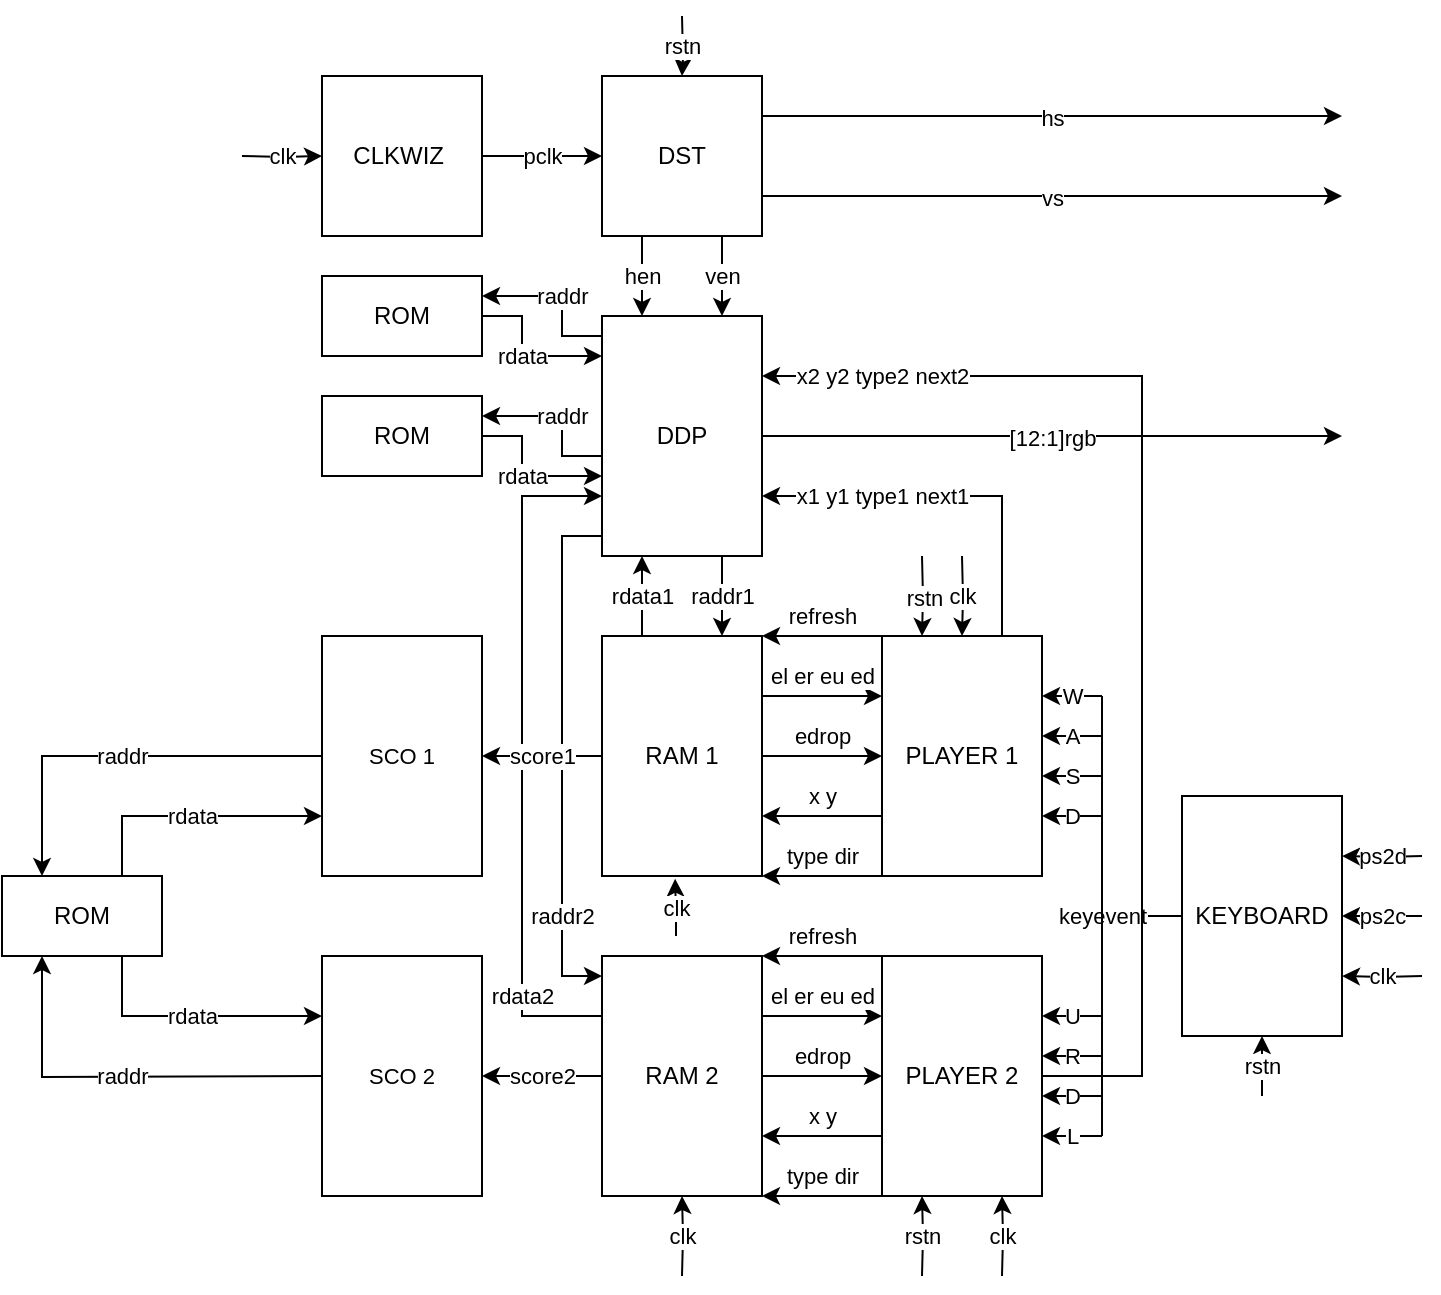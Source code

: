 <mxfile version="20.6.0" type="github">
  <diagram id="45gjmZU5WHnOV5znpadK" name="第 1 页">
    <mxGraphModel dx="1160" dy="487" grid="1" gridSize="10" guides="1" tooltips="1" connect="1" arrows="1" fold="1" page="0" pageScale="1" pageWidth="827" pageHeight="1169" math="0" shadow="0">
      <root>
        <mxCell id="0" />
        <mxCell id="1" parent="0" />
        <mxCell id="PTadkcQ9bA5JcgTdEHjo-22" value="rdata" style="edgeStyle=orthogonalEdgeStyle;rounded=0;orthogonalLoop=1;jettySize=auto;html=1;" edge="1" parent="1" source="PTadkcQ9bA5JcgTdEHjo-1" target="PTadkcQ9bA5JcgTdEHjo-2">
          <mxGeometry relative="1" as="geometry">
            <Array as="points">
              <mxPoint x="220" y="200" />
              <mxPoint x="220" y="220" />
            </Array>
          </mxGeometry>
        </mxCell>
        <mxCell id="PTadkcQ9bA5JcgTdEHjo-1" value="ROM" style="rounded=0;whiteSpace=wrap;html=1;" vertex="1" parent="1">
          <mxGeometry x="120" y="180" width="80" height="40" as="geometry" />
        </mxCell>
        <mxCell id="PTadkcQ9bA5JcgTdEHjo-15" value="[12:1]rgb" style="edgeStyle=orthogonalEdgeStyle;rounded=0;orthogonalLoop=1;jettySize=auto;html=1;exitX=1;exitY=0.5;exitDx=0;exitDy=0;" edge="1" parent="1" source="PTadkcQ9bA5JcgTdEHjo-2">
          <mxGeometry relative="1" as="geometry">
            <mxPoint x="630" y="260" as="targetPoint" />
          </mxGeometry>
        </mxCell>
        <mxCell id="PTadkcQ9bA5JcgTdEHjo-18" value="raddr2" style="edgeStyle=orthogonalEdgeStyle;rounded=0;orthogonalLoop=1;jettySize=auto;html=1;exitX=0;exitY=1;exitDx=0;exitDy=0;" edge="1" parent="1" source="PTadkcQ9bA5JcgTdEHjo-2" target="PTadkcQ9bA5JcgTdEHjo-46">
          <mxGeometry x="0.629" relative="1" as="geometry">
            <Array as="points">
              <mxPoint x="260" y="310" />
              <mxPoint x="240" y="310" />
              <mxPoint x="240" y="530" />
            </Array>
            <mxPoint as="offset" />
          </mxGeometry>
        </mxCell>
        <mxCell id="PTadkcQ9bA5JcgTdEHjo-19" value="raddr1" style="edgeStyle=orthogonalEdgeStyle;rounded=0;orthogonalLoop=1;jettySize=auto;html=1;entryX=0.75;entryY=0;entryDx=0;entryDy=0;" edge="1" parent="1" source="PTadkcQ9bA5JcgTdEHjo-2" target="PTadkcQ9bA5JcgTdEHjo-45">
          <mxGeometry relative="1" as="geometry">
            <mxPoint x="500" y="250" as="sourcePoint" />
            <Array as="points">
              <mxPoint x="320" y="330" />
              <mxPoint x="320" y="330" />
            </Array>
            <mxPoint as="offset" />
          </mxGeometry>
        </mxCell>
        <mxCell id="PTadkcQ9bA5JcgTdEHjo-21" value="raddr" style="edgeStyle=orthogonalEdgeStyle;rounded=0;orthogonalLoop=1;jettySize=auto;html=1;" edge="1" parent="1" source="PTadkcQ9bA5JcgTdEHjo-2" target="PTadkcQ9bA5JcgTdEHjo-1">
          <mxGeometry relative="1" as="geometry">
            <Array as="points">
              <mxPoint x="240" y="210" />
              <mxPoint x="240" y="190" />
            </Array>
          </mxGeometry>
        </mxCell>
        <mxCell id="PTadkcQ9bA5JcgTdEHjo-2" value="DDP" style="rounded=0;whiteSpace=wrap;html=1;" vertex="1" parent="1">
          <mxGeometry x="260" y="200" width="80" height="120" as="geometry" />
        </mxCell>
        <mxCell id="PTadkcQ9bA5JcgTdEHjo-16" value="rdata1" style="edgeStyle=orthogonalEdgeStyle;rounded=0;orthogonalLoop=1;jettySize=auto;html=1;" edge="1" parent="1" source="PTadkcQ9bA5JcgTdEHjo-45" target="PTadkcQ9bA5JcgTdEHjo-2">
          <mxGeometry relative="1" as="geometry">
            <Array as="points">
              <mxPoint x="280" y="340" />
              <mxPoint x="280" y="340" />
            </Array>
            <mxPoint as="offset" />
          </mxGeometry>
        </mxCell>
        <mxCell id="PTadkcQ9bA5JcgTdEHjo-17" value="rdata2" style="edgeStyle=orthogonalEdgeStyle;rounded=0;orthogonalLoop=1;jettySize=auto;html=1;entryX=0;entryY=0.75;entryDx=0;entryDy=0;" edge="1" parent="1" source="PTadkcQ9bA5JcgTdEHjo-46" target="PTadkcQ9bA5JcgTdEHjo-2">
          <mxGeometry x="-0.706" relative="1" as="geometry">
            <mxPoint x="420" y="320" as="targetPoint" />
            <Array as="points">
              <mxPoint x="220" y="550" />
              <mxPoint x="220" y="290" />
            </Array>
            <mxPoint as="offset" />
          </mxGeometry>
        </mxCell>
        <mxCell id="PTadkcQ9bA5JcgTdEHjo-29" value="A" style="edgeStyle=orthogonalEdgeStyle;rounded=0;orthogonalLoop=1;jettySize=auto;html=1;" edge="1" parent="1" target="PTadkcQ9bA5JcgTdEHjo-4">
          <mxGeometry relative="1" as="geometry">
            <mxPoint x="600" y="420" as="targetPoint" />
            <mxPoint x="510" y="410" as="sourcePoint" />
            <Array as="points">
              <mxPoint x="500" y="410" />
              <mxPoint x="500" y="410" />
            </Array>
          </mxGeometry>
        </mxCell>
        <mxCell id="PTadkcQ9bA5JcgTdEHjo-52" value="x y" style="edgeStyle=orthogonalEdgeStyle;rounded=0;orthogonalLoop=1;jettySize=auto;html=1;exitX=0;exitY=0.75;exitDx=0;exitDy=0;entryX=1;entryY=0.75;entryDx=0;entryDy=0;" edge="1" parent="1" source="PTadkcQ9bA5JcgTdEHjo-4" target="PTadkcQ9bA5JcgTdEHjo-45">
          <mxGeometry y="-10" relative="1" as="geometry">
            <mxPoint as="offset" />
          </mxGeometry>
        </mxCell>
        <mxCell id="PTadkcQ9bA5JcgTdEHjo-54" value="type dir" style="edgeStyle=orthogonalEdgeStyle;rounded=0;orthogonalLoop=1;jettySize=auto;html=1;exitX=0;exitY=1;exitDx=0;exitDy=0;entryX=1;entryY=1;entryDx=0;entryDy=0;" edge="1" parent="1" source="PTadkcQ9bA5JcgTdEHjo-4" target="PTadkcQ9bA5JcgTdEHjo-45">
          <mxGeometry y="-10" relative="1" as="geometry">
            <Array as="points">
              <mxPoint x="370" y="480" />
              <mxPoint x="370" y="480" />
            </Array>
            <mxPoint as="offset" />
          </mxGeometry>
        </mxCell>
        <mxCell id="PTadkcQ9bA5JcgTdEHjo-57" value="refresh" style="edgeStyle=orthogonalEdgeStyle;rounded=0;orthogonalLoop=1;jettySize=auto;html=1;exitX=0;exitY=0;exitDx=0;exitDy=0;entryX=1;entryY=0;entryDx=0;entryDy=0;" edge="1" parent="1" source="PTadkcQ9bA5JcgTdEHjo-4" target="PTadkcQ9bA5JcgTdEHjo-45">
          <mxGeometry y="-10" relative="1" as="geometry">
            <Array as="points">
              <mxPoint x="370" y="360" />
              <mxPoint x="370" y="360" />
            </Array>
            <mxPoint as="offset" />
          </mxGeometry>
        </mxCell>
        <mxCell id="PTadkcQ9bA5JcgTdEHjo-66" value="x1 y1 type1 next1" style="edgeStyle=orthogonalEdgeStyle;rounded=0;orthogonalLoop=1;jettySize=auto;html=1;entryX=1;entryY=0.75;entryDx=0;entryDy=0;" edge="1" parent="1" source="PTadkcQ9bA5JcgTdEHjo-4" target="PTadkcQ9bA5JcgTdEHjo-2">
          <mxGeometry x="0.368" relative="1" as="geometry">
            <Array as="points">
              <mxPoint x="460" y="290" />
            </Array>
            <mxPoint as="offset" />
          </mxGeometry>
        </mxCell>
        <mxCell id="PTadkcQ9bA5JcgTdEHjo-4" value="PLAYER 1" style="rounded=0;whiteSpace=wrap;html=1;" vertex="1" parent="1">
          <mxGeometry x="400" y="360" width="80" height="120" as="geometry" />
        </mxCell>
        <mxCell id="PTadkcQ9bA5JcgTdEHjo-24" value="clk" style="edgeStyle=orthogonalEdgeStyle;rounded=0;orthogonalLoop=1;jettySize=auto;html=1;entryX=1;entryY=0.75;entryDx=0;entryDy=0;" edge="1" parent="1" target="PTadkcQ9bA5JcgTdEHjo-5">
          <mxGeometry relative="1" as="geometry">
            <mxPoint x="700" y="400.143" as="targetPoint" />
            <mxPoint x="670" y="530" as="sourcePoint" />
          </mxGeometry>
        </mxCell>
        <mxCell id="PTadkcQ9bA5JcgTdEHjo-27" value="ps2d" style="edgeStyle=orthogonalEdgeStyle;rounded=0;orthogonalLoop=1;jettySize=auto;html=1;entryX=1;entryY=0.25;entryDx=0;entryDy=0;" edge="1" parent="1" target="PTadkcQ9bA5JcgTdEHjo-5">
          <mxGeometry relative="1" as="geometry">
            <mxPoint x="650" y="440" as="targetPoint" />
            <mxPoint x="670" y="470" as="sourcePoint" />
            <Array as="points" />
          </mxGeometry>
        </mxCell>
        <mxCell id="PTadkcQ9bA5JcgTdEHjo-28" value="keyevent" style="edgeStyle=orthogonalEdgeStyle;rounded=0;orthogonalLoop=1;jettySize=auto;html=1;exitX=0;exitY=0.5;exitDx=0;exitDy=0;" edge="1" parent="1" source="PTadkcQ9bA5JcgTdEHjo-5">
          <mxGeometry x="1" y="-30" relative="1" as="geometry">
            <mxPoint x="510" y="500" as="targetPoint" />
            <Array as="points">
              <mxPoint x="510" y="500" />
            </Array>
            <mxPoint as="offset" />
          </mxGeometry>
        </mxCell>
        <mxCell id="PTadkcQ9bA5JcgTdEHjo-5" value="KEYBOARD" style="rounded=0;whiteSpace=wrap;html=1;" vertex="1" parent="1">
          <mxGeometry x="550" y="440" width="80" height="120" as="geometry" />
        </mxCell>
        <mxCell id="PTadkcQ9bA5JcgTdEHjo-7" value="hen" style="edgeStyle=orthogonalEdgeStyle;rounded=0;orthogonalLoop=1;jettySize=auto;html=1;exitX=0.25;exitY=1;exitDx=0;exitDy=0;entryX=0.25;entryY=0;entryDx=0;entryDy=0;" edge="1" parent="1" source="PTadkcQ9bA5JcgTdEHjo-6" target="PTadkcQ9bA5JcgTdEHjo-2">
          <mxGeometry relative="1" as="geometry" />
        </mxCell>
        <mxCell id="PTadkcQ9bA5JcgTdEHjo-8" value="ven" style="edgeStyle=orthogonalEdgeStyle;rounded=0;orthogonalLoop=1;jettySize=auto;html=1;exitX=0.75;exitY=1;exitDx=0;exitDy=0;entryX=0.75;entryY=0;entryDx=0;entryDy=0;" edge="1" parent="1" source="PTadkcQ9bA5JcgTdEHjo-6" target="PTadkcQ9bA5JcgTdEHjo-2">
          <mxGeometry relative="1" as="geometry" />
        </mxCell>
        <mxCell id="PTadkcQ9bA5JcgTdEHjo-9" value="hs" style="edgeStyle=orthogonalEdgeStyle;rounded=0;orthogonalLoop=1;jettySize=auto;html=1;exitX=1;exitY=0.25;exitDx=0;exitDy=0;" edge="1" parent="1" source="PTadkcQ9bA5JcgTdEHjo-6">
          <mxGeometry relative="1" as="geometry">
            <mxPoint x="630" y="100" as="targetPoint" />
          </mxGeometry>
        </mxCell>
        <mxCell id="PTadkcQ9bA5JcgTdEHjo-10" value="vs" style="edgeStyle=orthogonalEdgeStyle;rounded=0;orthogonalLoop=1;jettySize=auto;html=1;exitX=1;exitY=0.75;exitDx=0;exitDy=0;" edge="1" parent="1" source="PTadkcQ9bA5JcgTdEHjo-6">
          <mxGeometry relative="1" as="geometry">
            <mxPoint x="630" y="140" as="targetPoint" />
          </mxGeometry>
        </mxCell>
        <mxCell id="PTadkcQ9bA5JcgTdEHjo-11" value="pclk" style="edgeStyle=orthogonalEdgeStyle;rounded=0;orthogonalLoop=1;jettySize=auto;html=1;" edge="1" parent="1" source="PTadkcQ9bA5JcgTdEHjo-38" target="PTadkcQ9bA5JcgTdEHjo-6">
          <mxGeometry relative="1" as="geometry">
            <mxPoint x="220" y="100.19" as="targetPoint" />
            <mxPoint x="220" y="100" as="sourcePoint" />
          </mxGeometry>
        </mxCell>
        <mxCell id="PTadkcQ9bA5JcgTdEHjo-6" value="DST" style="rounded=0;whiteSpace=wrap;html=1;" vertex="1" parent="1">
          <mxGeometry x="260" y="80" width="80" height="80" as="geometry" />
        </mxCell>
        <mxCell id="PTadkcQ9bA5JcgTdEHjo-14" value="rstn" style="edgeStyle=orthogonalEdgeStyle;rounded=0;orthogonalLoop=1;jettySize=auto;html=1;" edge="1" parent="1" target="PTadkcQ9bA5JcgTdEHjo-6">
          <mxGeometry relative="1" as="geometry">
            <mxPoint x="380" y="180" as="targetPoint" />
            <mxPoint x="300" y="50" as="sourcePoint" />
          </mxGeometry>
        </mxCell>
        <mxCell id="PTadkcQ9bA5JcgTdEHjo-25" value="rstn" style="edgeStyle=orthogonalEdgeStyle;rounded=0;orthogonalLoop=1;jettySize=auto;html=1;entryX=0.5;entryY=1;entryDx=0;entryDy=0;" edge="1" parent="1" target="PTadkcQ9bA5JcgTdEHjo-5">
          <mxGeometry relative="1" as="geometry">
            <mxPoint x="590" y="590" as="sourcePoint" />
            <Array as="points">
              <mxPoint x="590" y="580" />
              <mxPoint x="590" y="580" />
            </Array>
          </mxGeometry>
        </mxCell>
        <mxCell id="PTadkcQ9bA5JcgTdEHjo-26" value="ps2c" style="edgeStyle=orthogonalEdgeStyle;rounded=0;orthogonalLoop=1;jettySize=auto;html=1;entryX=1;entryY=0.5;entryDx=0;entryDy=0;" edge="1" parent="1" target="PTadkcQ9bA5JcgTdEHjo-5">
          <mxGeometry relative="1" as="geometry">
            <mxPoint x="670" y="500" as="sourcePoint" />
            <Array as="points">
              <mxPoint x="650" y="500" />
              <mxPoint x="650" y="500" />
            </Array>
          </mxGeometry>
        </mxCell>
        <mxCell id="PTadkcQ9bA5JcgTdEHjo-30" value="S" style="edgeStyle=orthogonalEdgeStyle;rounded=0;orthogonalLoop=1;jettySize=auto;html=1;" edge="1" parent="1" target="PTadkcQ9bA5JcgTdEHjo-4">
          <mxGeometry relative="1" as="geometry">
            <mxPoint x="480" y="390" as="targetPoint" />
            <mxPoint x="510" y="430" as="sourcePoint" />
            <Array as="points">
              <mxPoint x="500" y="430" />
              <mxPoint x="500" y="430" />
            </Array>
          </mxGeometry>
        </mxCell>
        <mxCell id="PTadkcQ9bA5JcgTdEHjo-31" value="D" style="edgeStyle=orthogonalEdgeStyle;rounded=0;orthogonalLoop=1;jettySize=auto;html=1;" edge="1" parent="1" target="PTadkcQ9bA5JcgTdEHjo-4">
          <mxGeometry relative="1" as="geometry">
            <mxPoint x="480" y="390" as="targetPoint" />
            <mxPoint x="510" y="450" as="sourcePoint" />
            <Array as="points">
              <mxPoint x="500" y="450" />
              <mxPoint x="500" y="450" />
            </Array>
          </mxGeometry>
        </mxCell>
        <mxCell id="PTadkcQ9bA5JcgTdEHjo-33" value="U" style="edgeStyle=orthogonalEdgeStyle;rounded=0;orthogonalLoop=1;jettySize=auto;html=1;" edge="1" parent="1">
          <mxGeometry relative="1" as="geometry">
            <mxPoint x="480" y="550.0" as="targetPoint" />
            <mxPoint x="510" y="550" as="sourcePoint" />
            <Array as="points">
              <mxPoint x="500" y="550" />
              <mxPoint x="500" y="550" />
            </Array>
          </mxGeometry>
        </mxCell>
        <mxCell id="PTadkcQ9bA5JcgTdEHjo-34" value="L" style="edgeStyle=orthogonalEdgeStyle;rounded=0;orthogonalLoop=1;jettySize=auto;html=1;" edge="1" parent="1">
          <mxGeometry relative="1" as="geometry">
            <mxPoint x="480" y="610" as="targetPoint" />
            <mxPoint x="510" y="610" as="sourcePoint" />
            <Array as="points">
              <mxPoint x="500" y="610" />
              <mxPoint x="500" y="610" />
            </Array>
          </mxGeometry>
        </mxCell>
        <mxCell id="PTadkcQ9bA5JcgTdEHjo-35" value="D" style="edgeStyle=orthogonalEdgeStyle;rounded=0;orthogonalLoop=1;jettySize=auto;html=1;" edge="1" parent="1">
          <mxGeometry relative="1" as="geometry">
            <mxPoint x="480" y="590" as="targetPoint" />
            <mxPoint x="510" y="590" as="sourcePoint" />
            <Array as="points">
              <mxPoint x="500" y="590" />
              <mxPoint x="500" y="590" />
            </Array>
          </mxGeometry>
        </mxCell>
        <mxCell id="PTadkcQ9bA5JcgTdEHjo-36" value="W" style="edgeStyle=orthogonalEdgeStyle;rounded=0;orthogonalLoop=1;jettySize=auto;html=1;" edge="1" parent="1" target="PTadkcQ9bA5JcgTdEHjo-4">
          <mxGeometry relative="1" as="geometry">
            <mxPoint x="480" y="390" as="targetPoint" />
            <mxPoint x="510" y="390" as="sourcePoint" />
            <Array as="points">
              <mxPoint x="490" y="390" />
              <mxPoint x="490" y="390" />
            </Array>
          </mxGeometry>
        </mxCell>
        <mxCell id="PTadkcQ9bA5JcgTdEHjo-37" value="R" style="edgeStyle=orthogonalEdgeStyle;rounded=0;orthogonalLoop=1;jettySize=auto;html=1;" edge="1" parent="1">
          <mxGeometry relative="1" as="geometry">
            <mxPoint x="480" y="570" as="targetPoint" />
            <mxPoint x="510" y="570" as="sourcePoint" />
            <Array as="points">
              <mxPoint x="500" y="570" />
              <mxPoint x="500" y="570" />
            </Array>
          </mxGeometry>
        </mxCell>
        <mxCell id="PTadkcQ9bA5JcgTdEHjo-38" value="CLKWIZ&amp;nbsp;" style="rounded=0;whiteSpace=wrap;html=1;" vertex="1" parent="1">
          <mxGeometry x="120" y="80" width="80" height="80" as="geometry" />
        </mxCell>
        <mxCell id="PTadkcQ9bA5JcgTdEHjo-42" value="clk" style="edgeStyle=orthogonalEdgeStyle;rounded=0;orthogonalLoop=1;jettySize=auto;html=1;" edge="1" parent="1" target="PTadkcQ9bA5JcgTdEHjo-38">
          <mxGeometry relative="1" as="geometry">
            <mxPoint x="80" y="120" as="sourcePoint" />
          </mxGeometry>
        </mxCell>
        <mxCell id="PTadkcQ9bA5JcgTdEHjo-53" value="x y" style="edgeStyle=orthogonalEdgeStyle;rounded=0;orthogonalLoop=1;jettySize=auto;html=1;exitX=0;exitY=0.75;exitDx=0;exitDy=0;entryX=1;entryY=0.75;entryDx=0;entryDy=0;" edge="1" parent="1" source="PTadkcQ9bA5JcgTdEHjo-43" target="PTadkcQ9bA5JcgTdEHjo-46">
          <mxGeometry y="-10" relative="1" as="geometry">
            <mxPoint as="offset" />
          </mxGeometry>
        </mxCell>
        <mxCell id="PTadkcQ9bA5JcgTdEHjo-58" value="refresh" style="edgeStyle=orthogonalEdgeStyle;rounded=0;orthogonalLoop=1;jettySize=auto;html=1;" edge="1" parent="1" source="PTadkcQ9bA5JcgTdEHjo-43" target="PTadkcQ9bA5JcgTdEHjo-46">
          <mxGeometry y="-10" relative="1" as="geometry">
            <Array as="points">
              <mxPoint x="370" y="520" />
              <mxPoint x="370" y="520" />
            </Array>
            <mxPoint as="offset" />
          </mxGeometry>
        </mxCell>
        <mxCell id="PTadkcQ9bA5JcgTdEHjo-67" value="x2 y2 type2 next2" style="edgeStyle=orthogonalEdgeStyle;rounded=0;orthogonalLoop=1;jettySize=auto;html=1;entryX=1;entryY=0.25;entryDx=0;entryDy=0;" edge="1" parent="1" source="PTadkcQ9bA5JcgTdEHjo-43" target="PTadkcQ9bA5JcgTdEHjo-2">
          <mxGeometry x="0.797" relative="1" as="geometry">
            <Array as="points">
              <mxPoint x="530" y="580" />
              <mxPoint x="530" y="230" />
            </Array>
            <mxPoint as="offset" />
          </mxGeometry>
        </mxCell>
        <mxCell id="PTadkcQ9bA5JcgTdEHjo-43" value="PLAYER 2" style="rounded=0;whiteSpace=wrap;html=1;" vertex="1" parent="1">
          <mxGeometry x="400" y="520" width="80" height="120" as="geometry" />
        </mxCell>
        <mxCell id="PTadkcQ9bA5JcgTdEHjo-44" value="" style="endArrow=none;html=1;rounded=0;" edge="1" parent="1">
          <mxGeometry width="50" height="50" relative="1" as="geometry">
            <mxPoint x="510" y="610" as="sourcePoint" />
            <mxPoint x="510" y="390" as="targetPoint" />
          </mxGeometry>
        </mxCell>
        <mxCell id="PTadkcQ9bA5JcgTdEHjo-47" value="el er eu ed" style="edgeStyle=orthogonalEdgeStyle;rounded=0;orthogonalLoop=1;jettySize=auto;html=1;exitX=1;exitY=0.25;exitDx=0;exitDy=0;entryX=0;entryY=0.25;entryDx=0;entryDy=0;" edge="1" parent="1" source="PTadkcQ9bA5JcgTdEHjo-45" target="PTadkcQ9bA5JcgTdEHjo-4">
          <mxGeometry y="10" relative="1" as="geometry">
            <mxPoint as="offset" />
          </mxGeometry>
        </mxCell>
        <mxCell id="PTadkcQ9bA5JcgTdEHjo-49" value="edrop" style="edgeStyle=orthogonalEdgeStyle;rounded=0;orthogonalLoop=1;jettySize=auto;html=1;exitX=1;exitY=0.5;exitDx=0;exitDy=0;entryX=0;entryY=0.5;entryDx=0;entryDy=0;" edge="1" parent="1" source="PTadkcQ9bA5JcgTdEHjo-45" target="PTadkcQ9bA5JcgTdEHjo-4">
          <mxGeometry y="10" relative="1" as="geometry">
            <mxPoint as="offset" />
          </mxGeometry>
        </mxCell>
        <mxCell id="PTadkcQ9bA5JcgTdEHjo-73" value="score1" style="edgeStyle=orthogonalEdgeStyle;shape=connector;rounded=0;orthogonalLoop=1;jettySize=auto;html=1;exitX=0;exitY=0.5;exitDx=0;exitDy=0;labelBackgroundColor=default;strokeColor=default;fontFamily=Helvetica;fontSize=11;fontColor=default;endArrow=classic;" edge="1" parent="1" source="PTadkcQ9bA5JcgTdEHjo-45">
          <mxGeometry relative="1" as="geometry">
            <mxPoint x="200" y="420" as="targetPoint" />
          </mxGeometry>
        </mxCell>
        <mxCell id="PTadkcQ9bA5JcgTdEHjo-45" value="RAM 1" style="rounded=0;whiteSpace=wrap;html=1;" vertex="1" parent="1">
          <mxGeometry x="260" y="360" width="80" height="120" as="geometry" />
        </mxCell>
        <mxCell id="PTadkcQ9bA5JcgTdEHjo-74" value="score2" style="edgeStyle=orthogonalEdgeStyle;shape=connector;rounded=0;orthogonalLoop=1;jettySize=auto;html=1;exitX=0;exitY=0.5;exitDx=0;exitDy=0;labelBackgroundColor=default;strokeColor=default;fontFamily=Helvetica;fontSize=11;fontColor=default;endArrow=classic;" edge="1" parent="1" source="PTadkcQ9bA5JcgTdEHjo-46">
          <mxGeometry relative="1" as="geometry">
            <mxPoint x="200" y="580" as="targetPoint" />
          </mxGeometry>
        </mxCell>
        <mxCell id="PTadkcQ9bA5JcgTdEHjo-46" value="RAM 2" style="rounded=0;whiteSpace=wrap;html=1;" vertex="1" parent="1">
          <mxGeometry x="260" y="520" width="80" height="120" as="geometry" />
        </mxCell>
        <mxCell id="PTadkcQ9bA5JcgTdEHjo-50" value="el er eu ed" style="edgeStyle=orthogonalEdgeStyle;rounded=0;orthogonalLoop=1;jettySize=auto;html=1;" edge="1" parent="1" source="PTadkcQ9bA5JcgTdEHjo-46" target="PTadkcQ9bA5JcgTdEHjo-43">
          <mxGeometry y="10" relative="1" as="geometry">
            <mxPoint x="340" y="390" as="sourcePoint" />
            <mxPoint x="400" y="390" as="targetPoint" />
            <Array as="points">
              <mxPoint x="370" y="550" />
              <mxPoint x="370" y="550" />
            </Array>
            <mxPoint as="offset" />
          </mxGeometry>
        </mxCell>
        <mxCell id="PTadkcQ9bA5JcgTdEHjo-51" value="edrop" style="edgeStyle=orthogonalEdgeStyle;rounded=0;orthogonalLoop=1;jettySize=auto;html=1;" edge="1" parent="1" source="PTadkcQ9bA5JcgTdEHjo-46" target="PTadkcQ9bA5JcgTdEHjo-43">
          <mxGeometry y="10" relative="1" as="geometry">
            <mxPoint x="340" y="579.71" as="sourcePoint" />
            <mxPoint x="400" y="579.71" as="targetPoint" />
            <mxPoint as="offset" />
          </mxGeometry>
        </mxCell>
        <mxCell id="PTadkcQ9bA5JcgTdEHjo-55" value="type dir" style="edgeStyle=orthogonalEdgeStyle;rounded=0;orthogonalLoop=1;jettySize=auto;html=1;exitX=0;exitY=1;exitDx=0;exitDy=0;" edge="1" parent="1" source="PTadkcQ9bA5JcgTdEHjo-43">
          <mxGeometry y="-10" relative="1" as="geometry">
            <mxPoint x="400" y="480" as="sourcePoint" />
            <mxPoint x="340" y="640" as="targetPoint" />
            <Array as="points">
              <mxPoint x="390" y="640" />
              <mxPoint x="390" y="640" />
            </Array>
            <mxPoint as="offset" />
          </mxGeometry>
        </mxCell>
        <mxCell id="PTadkcQ9bA5JcgTdEHjo-60" value="clk" style="edgeStyle=orthogonalEdgeStyle;rounded=0;orthogonalLoop=1;jettySize=auto;html=1;" edge="1" parent="1" target="PTadkcQ9bA5JcgTdEHjo-4">
          <mxGeometry relative="1" as="geometry">
            <mxPoint x="440" y="320" as="sourcePoint" />
          </mxGeometry>
        </mxCell>
        <mxCell id="PTadkcQ9bA5JcgTdEHjo-62" value="rstn" style="edgeStyle=orthogonalEdgeStyle;rounded=0;orthogonalLoop=1;jettySize=auto;html=1;entryX=0.75;entryY=0;entryDx=0;entryDy=0;" edge="1" parent="1">
          <mxGeometry relative="1" as="geometry">
            <mxPoint x="420" y="320" as="sourcePoint" />
            <mxPoint x="420" y="360" as="targetPoint" />
          </mxGeometry>
        </mxCell>
        <mxCell id="PTadkcQ9bA5JcgTdEHjo-63" value="clk" style="edgeStyle=orthogonalEdgeStyle;rounded=0;orthogonalLoop=1;jettySize=auto;html=1;entryX=0.75;entryY=1;entryDx=0;entryDy=0;" edge="1" parent="1" target="PTadkcQ9bA5JcgTdEHjo-43">
          <mxGeometry relative="1" as="geometry">
            <mxPoint x="460" y="680" as="sourcePoint" />
            <mxPoint x="459.76" y="690" as="targetPoint" />
          </mxGeometry>
        </mxCell>
        <mxCell id="PTadkcQ9bA5JcgTdEHjo-64" value="rstn" style="edgeStyle=orthogonalEdgeStyle;rounded=0;orthogonalLoop=1;jettySize=auto;html=1;entryX=0.25;entryY=1;entryDx=0;entryDy=0;" edge="1" parent="1" target="PTadkcQ9bA5JcgTdEHjo-43">
          <mxGeometry relative="1" as="geometry">
            <mxPoint x="420" y="680" as="sourcePoint" />
            <mxPoint x="419.76" y="690" as="targetPoint" />
          </mxGeometry>
        </mxCell>
        <mxCell id="PTadkcQ9bA5JcgTdEHjo-68" value="clk" style="edgeStyle=orthogonalEdgeStyle;rounded=0;orthogonalLoop=1;jettySize=auto;html=1;entryX=0.457;entryY=1.011;entryDx=0;entryDy=0;entryPerimeter=0;" edge="1" parent="1" target="PTadkcQ9bA5JcgTdEHjo-45">
          <mxGeometry relative="1" as="geometry">
            <mxPoint x="297" y="510" as="sourcePoint" />
            <Array as="points">
              <mxPoint x="297" y="500" />
            </Array>
          </mxGeometry>
        </mxCell>
        <mxCell id="PTadkcQ9bA5JcgTdEHjo-69" value="clk" style="edgeStyle=orthogonalEdgeStyle;rounded=0;orthogonalLoop=1;jettySize=auto;html=1;" edge="1" parent="1" target="PTadkcQ9bA5JcgTdEHjo-46">
          <mxGeometry relative="1" as="geometry">
            <mxPoint x="300" y="680" as="sourcePoint" />
            <mxPoint x="299.78" y="640" as="targetPoint" />
            <Array as="points" />
          </mxGeometry>
        </mxCell>
        <mxCell id="PTadkcQ9bA5JcgTdEHjo-70" value="ROM" style="rounded=0;whiteSpace=wrap;html=1;" vertex="1" parent="1">
          <mxGeometry x="120" y="240" width="80" height="40" as="geometry" />
        </mxCell>
        <mxCell id="PTadkcQ9bA5JcgTdEHjo-71" value="rdata" style="edgeStyle=orthogonalEdgeStyle;rounded=0;orthogonalLoop=1;jettySize=auto;html=1;" edge="1" parent="1">
          <mxGeometry relative="1" as="geometry">
            <mxPoint x="200" y="259.999" as="sourcePoint" />
            <mxPoint x="260" y="279.999" as="targetPoint" />
            <Array as="points">
              <mxPoint x="220" y="259.97" />
              <mxPoint x="220" y="279.97" />
            </Array>
          </mxGeometry>
        </mxCell>
        <mxCell id="PTadkcQ9bA5JcgTdEHjo-72" value="raddr" style="edgeStyle=orthogonalEdgeStyle;rounded=0;orthogonalLoop=1;jettySize=auto;html=1;" edge="1" parent="1">
          <mxGeometry relative="1" as="geometry">
            <mxPoint x="260" y="269.999" as="sourcePoint" />
            <mxPoint x="200" y="249.999" as="targetPoint" />
            <Array as="points">
              <mxPoint x="240" y="269.97" />
              <mxPoint x="240" y="249.97" />
            </Array>
          </mxGeometry>
        </mxCell>
        <mxCell id="PTadkcQ9bA5JcgTdEHjo-75" value="SCO 1" style="rounded=0;whiteSpace=wrap;html=1;fontFamily=Helvetica;fontSize=11;fontColor=default;" vertex="1" parent="1">
          <mxGeometry x="120" y="360" width="80" height="120" as="geometry" />
        </mxCell>
        <mxCell id="PTadkcQ9bA5JcgTdEHjo-76" value="SCO 2" style="rounded=0;whiteSpace=wrap;html=1;fontFamily=Helvetica;fontSize=11;fontColor=default;" vertex="1" parent="1">
          <mxGeometry x="120" y="520" width="80" height="120" as="geometry" />
        </mxCell>
        <mxCell id="PTadkcQ9bA5JcgTdEHjo-77" value="ROM" style="rounded=0;whiteSpace=wrap;html=1;" vertex="1" parent="1">
          <mxGeometry x="-40" y="480" width="80" height="40" as="geometry" />
        </mxCell>
        <mxCell id="PTadkcQ9bA5JcgTdEHjo-78" value="rdata" style="edgeStyle=orthogonalEdgeStyle;rounded=0;orthogonalLoop=1;jettySize=auto;html=1;exitX=0.75;exitY=0;exitDx=0;exitDy=0;entryX=0;entryY=0.75;entryDx=0;entryDy=0;" edge="1" parent="1" source="PTadkcQ9bA5JcgTdEHjo-77" target="PTadkcQ9bA5JcgTdEHjo-75">
          <mxGeometry relative="1" as="geometry">
            <mxPoint x="60" y="414.989" as="sourcePoint" />
            <mxPoint x="120" y="434.989" as="targetPoint" />
            <Array as="points">
              <mxPoint x="20" y="450" />
            </Array>
          </mxGeometry>
        </mxCell>
        <mxCell id="PTadkcQ9bA5JcgTdEHjo-79" value="raddr" style="edgeStyle=orthogonalEdgeStyle;rounded=0;orthogonalLoop=1;jettySize=auto;html=1;exitX=0;exitY=0.5;exitDx=0;exitDy=0;entryX=0.25;entryY=0;entryDx=0;entryDy=0;" edge="1" parent="1" source="PTadkcQ9bA5JcgTdEHjo-75" target="PTadkcQ9bA5JcgTdEHjo-77">
          <mxGeometry relative="1" as="geometry">
            <mxPoint x="120" y="424.989" as="sourcePoint" />
            <mxPoint x="60" y="404.989" as="targetPoint" />
          </mxGeometry>
        </mxCell>
        <mxCell id="PTadkcQ9bA5JcgTdEHjo-80" value="rdata" style="edgeStyle=orthogonalEdgeStyle;rounded=0;orthogonalLoop=1;jettySize=auto;html=1;exitX=0.75;exitY=1;exitDx=0;exitDy=0;entryX=0;entryY=0.25;entryDx=0;entryDy=0;" edge="1" parent="1" source="PTadkcQ9bA5JcgTdEHjo-77" target="PTadkcQ9bA5JcgTdEHjo-76">
          <mxGeometry relative="1" as="geometry">
            <mxPoint x="20" y="640" as="sourcePoint" />
            <mxPoint x="120" y="610" as="targetPoint" />
            <Array as="points">
              <mxPoint x="20" y="550" />
            </Array>
          </mxGeometry>
        </mxCell>
        <mxCell id="PTadkcQ9bA5JcgTdEHjo-81" value="raddr" style="edgeStyle=orthogonalEdgeStyle;rounded=0;orthogonalLoop=1;jettySize=auto;html=1;exitX=0;exitY=0.5;exitDx=0;exitDy=0;entryX=0.25;entryY=1;entryDx=0;entryDy=0;" edge="1" parent="1" target="PTadkcQ9bA5JcgTdEHjo-77">
          <mxGeometry relative="1" as="geometry">
            <mxPoint x="120" y="580" as="sourcePoint" />
            <mxPoint y="640" as="targetPoint" />
          </mxGeometry>
        </mxCell>
      </root>
    </mxGraphModel>
  </diagram>
</mxfile>
